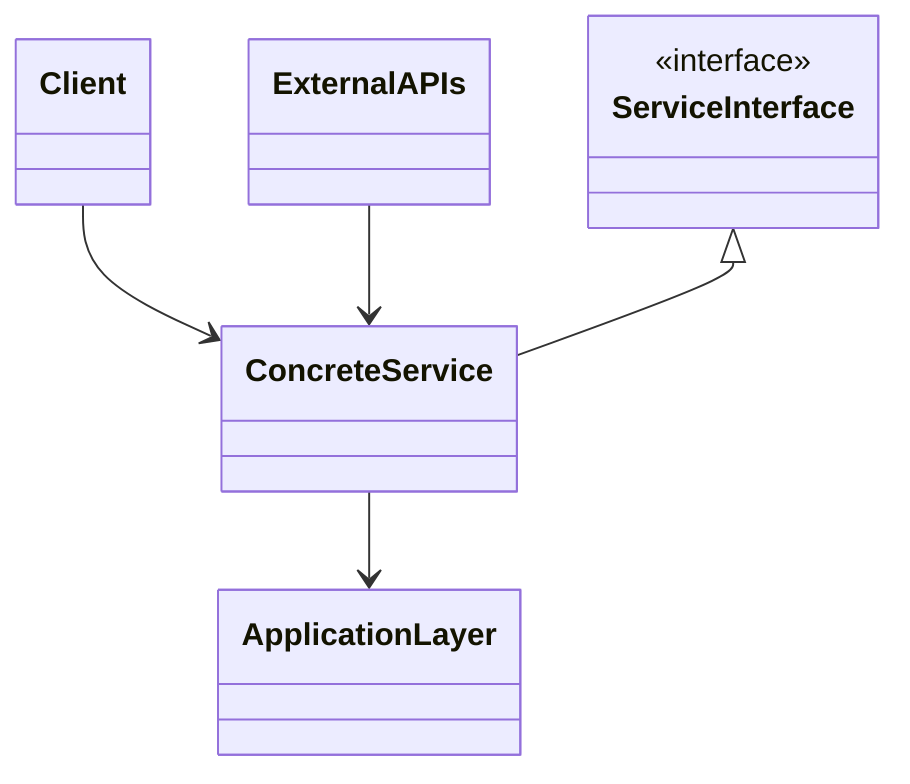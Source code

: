 classDiagram
    class Client
    class ExternalAPIs
    class ServiceInterface <<interface>>
    class ConcreteService
    class ApplicationLayer

    Client --> ConcreteService
    ExternalAPIs --> ConcreteService
    ConcreteService --> ApplicationLayer
    ServiceInterface <|-- ConcreteService